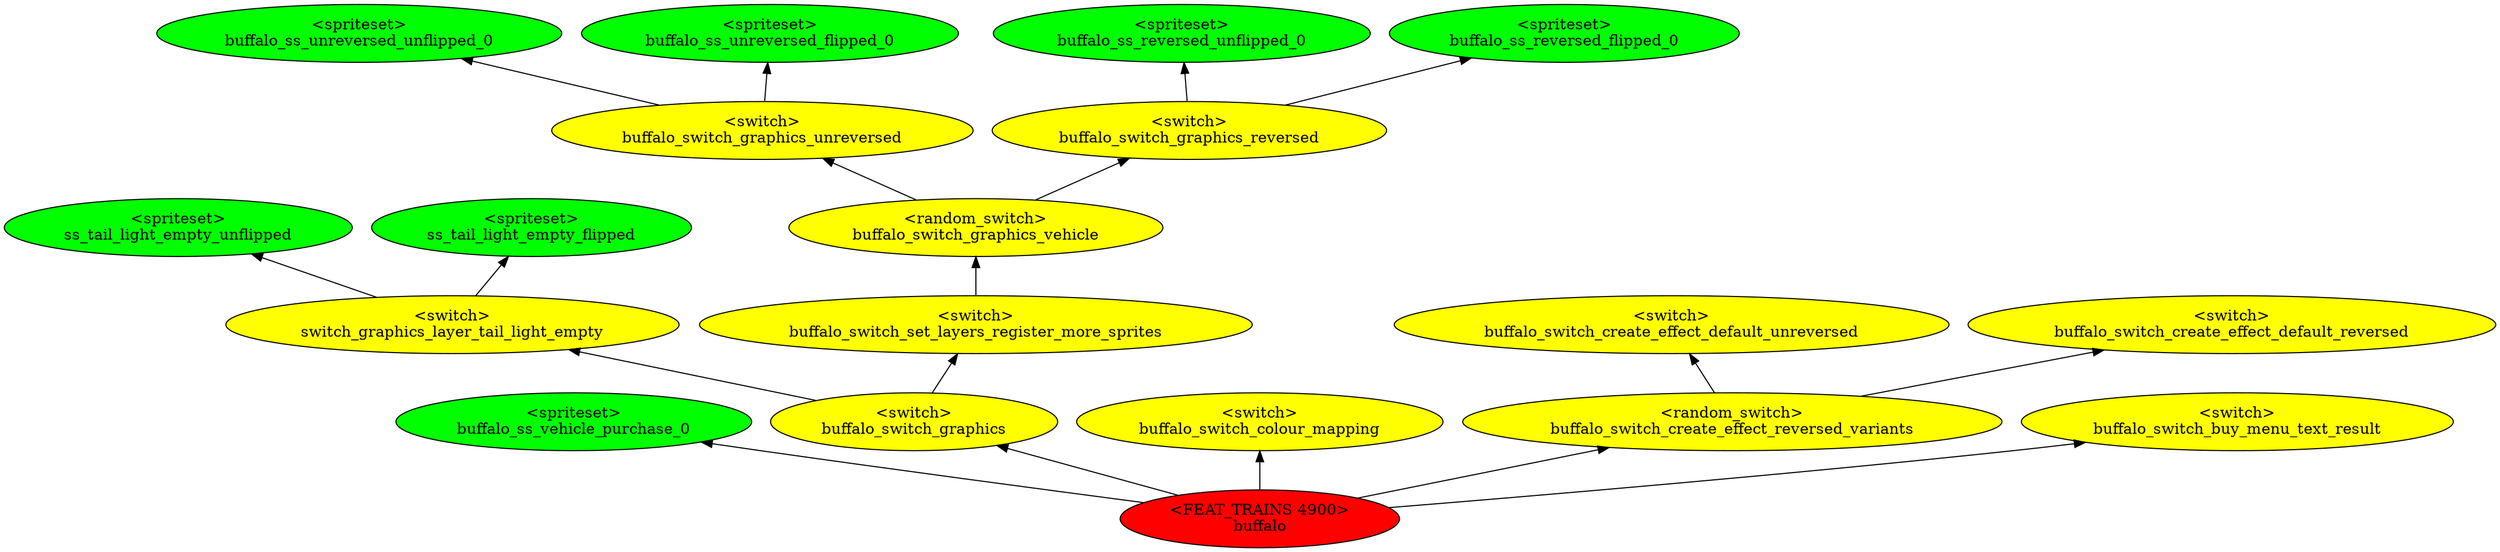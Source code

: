 digraph {
rankdir="BT"
ss_tail_light_empty_unflipped [fillcolor=green style="filled" label="<spriteset>\nss_tail_light_empty_unflipped"]
ss_tail_light_empty_flipped [fillcolor=green style="filled" label="<spriteset>\nss_tail_light_empty_flipped"]
switch_graphics_layer_tail_light_empty [fillcolor=yellow style="filled" label="<switch>\nswitch_graphics_layer_tail_light_empty"]
buffalo_ss_unreversed_unflipped_0 [fillcolor=green style="filled" label="<spriteset>\nbuffalo_ss_unreversed_unflipped_0"]
buffalo_ss_unreversed_flipped_0 [fillcolor=green style="filled" label="<spriteset>\nbuffalo_ss_unreversed_flipped_0"]
buffalo_switch_graphics_unreversed [fillcolor=yellow style="filled" label="<switch>\nbuffalo_switch_graphics_unreversed"]
buffalo_ss_reversed_unflipped_0 [fillcolor=green style="filled" label="<spriteset>\nbuffalo_ss_reversed_unflipped_0"]
buffalo_ss_reversed_flipped_0 [fillcolor=green style="filled" label="<spriteset>\nbuffalo_ss_reversed_flipped_0"]
buffalo_switch_graphics_reversed [fillcolor=yellow style="filled" label="<switch>\nbuffalo_switch_graphics_reversed"]
buffalo_switch_graphics_vehicle [fillcolor=yellow style="filled" label="<random_switch>\nbuffalo_switch_graphics_vehicle"]
buffalo_ss_vehicle_purchase_0 [fillcolor=green style="filled" label="<spriteset>\nbuffalo_ss_vehicle_purchase_0"]
buffalo_switch_set_layers_register_more_sprites [fillcolor=yellow style="filled" label="<switch>\nbuffalo_switch_set_layers_register_more_sprites"]
buffalo_switch_graphics [fillcolor=yellow style="filled" label="<switch>\nbuffalo_switch_graphics"]
buffalo_switch_colour_mapping [fillcolor=yellow style="filled" label="<switch>\nbuffalo_switch_colour_mapping"]
buffalo_switch_create_effect_default_unreversed [fillcolor=yellow style="filled" label="<switch>\nbuffalo_switch_create_effect_default_unreversed"]
buffalo_switch_create_effect_default_reversed [fillcolor=yellow style="filled" label="<switch>\nbuffalo_switch_create_effect_default_reversed"]
buffalo_switch_create_effect_reversed_variants [fillcolor=yellow style="filled" label="<random_switch>\nbuffalo_switch_create_effect_reversed_variants"]
buffalo_switch_buy_menu_text_result [fillcolor=yellow style="filled" label="<switch>\nbuffalo_switch_buy_menu_text_result"]
buffalo [fillcolor=red style="filled" label="<FEAT_TRAINS 4900>\nbuffalo"]
buffalo_switch_set_layers_register_more_sprites->buffalo_switch_graphics_vehicle
buffalo->buffalo_switch_create_effect_reversed_variants
buffalo_switch_graphics_vehicle->buffalo_switch_graphics_reversed
buffalo_switch_graphics_reversed->buffalo_ss_reversed_flipped_0
switch_graphics_layer_tail_light_empty->ss_tail_light_empty_flipped
buffalo->buffalo_switch_buy_menu_text_result
buffalo->buffalo_ss_vehicle_purchase_0
buffalo->buffalo_switch_graphics
buffalo_switch_graphics_reversed->buffalo_ss_reversed_unflipped_0
buffalo_switch_graphics->buffalo_switch_set_layers_register_more_sprites
buffalo_switch_create_effect_reversed_variants->buffalo_switch_create_effect_default_unreversed
buffalo_switch_graphics_unreversed->buffalo_ss_unreversed_unflipped_0
buffalo_switch_graphics_unreversed->buffalo_ss_unreversed_flipped_0
buffalo_switch_create_effect_reversed_variants->buffalo_switch_create_effect_default_reversed
buffalo_switch_graphics->switch_graphics_layer_tail_light_empty
switch_graphics_layer_tail_light_empty->ss_tail_light_empty_unflipped
buffalo_switch_graphics_vehicle->buffalo_switch_graphics_unreversed
buffalo->buffalo_switch_colour_mapping
}
